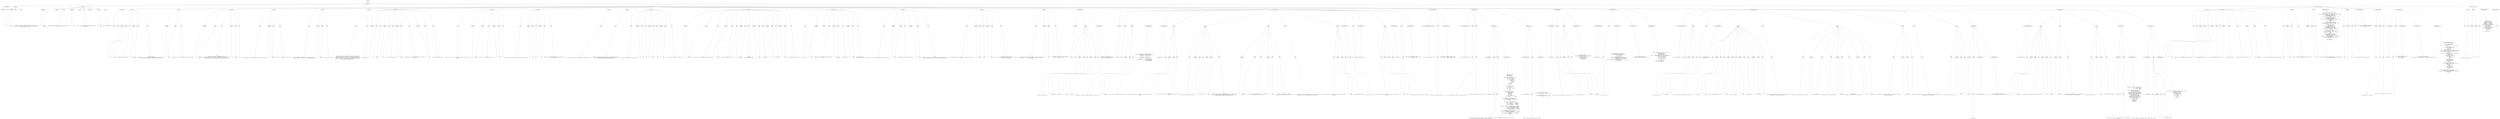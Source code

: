 digraph lpegNode {

node [fontname=Helvetica]
edge [style=dashed]

doc_0 [label="doc - 651"]


doc_0 -> { section_1}
{rank=same; section_1}

section_1 [label="section: 1-600"]


// END RANK doc_0

section_1 -> { header_2 prose_3 prose_4 section_5 section_6 section_7}
{rank=same; header_2 prose_3 prose_4 section_5 section_6 section_7}

header_2 [label="1 : Modeselektor"]

prose_3 [label="prose"]

prose_4 [label="prose"]

section_5 [label="section: 12-385"]

section_6 [label="section: 451-530"]

section_7 [label="section: 601-651"]


// END RANK section_1

header_2 -> leaf_8
leaf_8  [color=Gray,shape=rectangle,fontname=Inconsolata,label="* Modeselektor"]
// END RANK header_2

prose_3 -> { raw_9 prespace_10 literal_11 raw_12}
{rank=same; raw_9 prespace_10 literal_11 raw_12}

raw_9 [label="raw"]

prespace_10 [label="prespace"]

literal_11 [label="literal"]

raw_12 [label="raw"]


// END RANK prose_3

raw_9 -> leaf_13
leaf_13  [color=Gray,shape=rectangle,fontname=Inconsolata,label=""]
// END RANK raw_9

prespace_10 -> leaf_14
leaf_14  [color=Gray,shape=rectangle,fontname=Inconsolata,label=""]
// END RANK prespace_10

literal_11 -> leaf_15
leaf_15  [color=Gray,shape=rectangle,fontname=Inconsolata,label="femto"]
// END RANK literal_11

raw_12 -> leaf_16
leaf_16  [color=Gray,shape=rectangle,fontname=Inconsolata,label=" will hold all state for an terminal session, including setup of io,
the main event loop, teardown and exuent.  Soon, we will encapsulate that,
making the library re-entrant.
"]
// END RANK raw_12

prose_4 -> { prespace_17 literal_18 raw_19 prespace_20 literal_21 raw_22 prespace_23 literal_24 raw_25}
{rank=same; prespace_17 literal_18 raw_19 prespace_20 literal_21 raw_22 prespace_23 literal_24 raw_25}

prespace_17 [label="prespace"]

literal_18 [label="literal"]

raw_19 [label="raw"]

prespace_20 [label="prespace"]

literal_21 [label="literal"]

raw_22 [label="raw"]

prespace_23 [label="prespace"]

literal_24 [label="literal"]

raw_25 [label="raw"]


// END RANK prose_4

prespace_17 -> leaf_26
leaf_26  [color=Gray,shape=rectangle,fontname=Inconsolata,label=""]
// END RANK prespace_17

literal_18 -> leaf_27
leaf_27  [color=Gray,shape=rectangle,fontname=Inconsolata,label="modeselektor"]
// END RANK literal_18

raw_19 -> leaf_28
leaf_28  [color=Gray,shape=rectangle,fontname=Inconsolata,label=" is the modal interpreter for the repl language, which becomes
the core of"]
// END RANK raw_19

prespace_20 -> leaf_29
leaf_29  [color=Gray,shape=rectangle,fontname=Inconsolata,label=" "]
// END RANK prespace_20

literal_21 -> leaf_30
leaf_30  [color=Gray,shape=rectangle,fontname=Inconsolata,label="ed"]
// END RANK literal_21

raw_22 -> leaf_31
leaf_31  [color=Gray,shape=rectangle,fontname=Inconsolata,label=".  This is a glorified lookup table with a state switch and
a pointer to the"]
// END RANK raw_22

prespace_23 -> leaf_32
leaf_32  [color=Gray,shape=rectangle,fontname=Inconsolata,label=" "]
// END RANK prespace_23

literal_24 -> leaf_33
leaf_33  [color=Gray,shape=rectangle,fontname=Inconsolata,label="femto"]
// END RANK literal_24

raw_25 -> leaf_34
leaf_34  [color=Gray,shape=rectangle,fontname=Inconsolata,label="cell we're operating on.

"]
// END RANK raw_25

section_5 -> { header_35 prose_36 prose_37 prose_38 prose_39 prose_40 prose_41 prose_42 prose_43 prose_44 prose_45 prose_46 prose_47 prose_48 prose_49 prose_50 prose_51 prose_52 section_53 section_54 section_55 section_56 section_57 section_58 section_59 section_60}
{rank=same; header_35 prose_36 prose_37 prose_38 prose_39 prose_40 prose_41 prose_42 prose_43 prose_44 prose_45 prose_46 prose_47 prose_48 prose_49 prose_50 prose_51 prose_52 section_53 section_54 section_55 section_56 section_57 section_58 section_59 section_60}

header_35 [label="2 : Design"]

prose_36 [label="prose"]

prose_37 [label="prose"]

prose_38 [label="prose"]

prose_39 [label="prose"]

prose_40 [label="prose"]

prose_41 [label="prose"]

prose_42 [label="prose"]

prose_43 [label="prose"]

prose_44 [label="prose"]

prose_45 [label="prose"]

prose_46 [label="prose"]

prose_47 [label="prose"]

prose_48 [label="prose"]

prose_49 [label="prose"]

prose_50 [label="prose"]

prose_51 [label="prose"]

prose_52 [label="prose"]

section_53 [label="section: 84-95"]

section_54 [label="section: 96-167"]

section_55 [label="section: 168-178"]

section_56 [label="section: 179-260"]

section_57 [label="section: 276-294"]

section_58 [label="section: 295-339"]

section_59 [label="section: 340-369"]

section_60 [label="section: 386-429"]


// END RANK section_5

header_35 -> leaf_61
leaf_61  [color=Gray,shape=rectangle,fontname=Inconsolata,label="** Design"]
// END RANK header_35

prose_36 -> { raw_62 prespace_63 literal_64 raw_65 prespace_66 literal_67 raw_68}
{rank=same; raw_62 prespace_63 literal_64 raw_65 prespace_66 literal_67 raw_68}

raw_62 [label="raw"]

prespace_63 [label="prespace"]

literal_64 [label="literal"]

raw_65 [label="raw"]

prespace_66 [label="prespace"]

literal_67 [label="literal"]

raw_68 [label="raw"]


// END RANK prose_36

raw_62 -> leaf_69
leaf_69  [color=Gray,shape=rectangle,fontname=Inconsolata,label="

 "]
// END RANK raw_62

prespace_63 -> leaf_70
leaf_70  [color=Gray,shape=rectangle,fontname=Inconsolata,label=" "]
// END RANK prespace_63

literal_64 -> leaf_71
leaf_71  [color=Gray,shape=rectangle,fontname=Inconsolata,label="femto"]
// END RANK literal_64

raw_65 -> leaf_72
leaf_72  [color=Gray,shape=rectangle,fontname=Inconsolata,label=" passes keystrokes as messages to"]
// END RANK raw_65

prespace_66 -> leaf_73
leaf_73  [color=Gray,shape=rectangle,fontname=Inconsolata,label=" "]
// END RANK prespace_66

literal_67 -> leaf_74
leaf_74  [color=Gray,shape=rectangle,fontname=Inconsolata,label="modeselektor"]
// END RANK literal_67

raw_68 -> leaf_75
leaf_75  [color=Gray,shape=rectangle,fontname=Inconsolata,label=".  It does no writes
to stdout at all.  It is smart enough to categorize and parse various device
reports, but has no knowledge of why those reports were requested.
"]
// END RANK raw_68

prose_37 -> { prespace_76 literal_77 raw_78}
{rank=same; prespace_76 literal_77 raw_78}

prespace_76 [label="prespace"]

literal_77 [label="literal"]

raw_78 [label="raw"]


// END RANK prose_37

prespace_76 -> leaf_79
leaf_79  [color=Gray,shape=rectangle,fontname=Inconsolata,label=""]
// END RANK prespace_76

literal_77 -> leaf_80
leaf_80  [color=Gray,shape=rectangle,fontname=Inconsolata,label="femto"]
// END RANK literal_77

raw_78 -> leaf_81
leaf_81  [color=Gray,shape=rectangle,fontname=Inconsolata,label=" runs the event loop, so all other members are pulled in as modules.
"]
// END RANK raw_78

prose_38 -> { prespace_82 literal_83 raw_84 prespace_85 literal_86 raw_87}
{rank=same; prespace_82 literal_83 raw_84 prespace_85 literal_86 raw_87}

prespace_82 [label="prespace"]

literal_83 [label="literal"]

raw_84 [label="raw"]

prespace_85 [label="prespace"]

literal_86 [label="literal"]

raw_87 [label="raw"]


// END RANK prose_38

prespace_82 -> leaf_88
leaf_88  [color=Gray,shape=rectangle,fontname=Inconsolata,label=""]
// END RANK prespace_82

literal_83 -> leaf_89
leaf_89  [color=Gray,shape=rectangle,fontname=Inconsolata,label="modeselektor"]
// END RANK literal_83

raw_84 -> leaf_90
leaf_90  [color=Gray,shape=rectangle,fontname=Inconsolata,label=" takes care of system-level housekeeping: opening files
and sockets, keeping command history, fuzzy completion, and has its own eval
loop off the main track.  For evaluating lines, it will call a small executor,
so that in a little while we can put the user program in its own"]
// END RANK raw_84

prespace_85 -> leaf_91
leaf_91  [color=Gray,shape=rectangle,fontname=Inconsolata,label=" "]
// END RANK prespace_85

literal_86 -> leaf_92
leaf_92  [color=Gray,shape=rectangle,fontname=Inconsolata,label="LuaL_state"]
// END RANK literal_86

raw_87 -> leaf_93
leaf_93  [color=Gray,shape=rectangle,fontname=Inconsolata,label=".
"]
// END RANK raw_87

prose_39 -> { raw_94 prespace_95 literal_96 raw_97}
{rank=same; raw_94 prespace_95 literal_96 raw_97}

raw_94 [label="raw"]

prespace_95 [label="prespace"]

literal_96 [label="literal"]

raw_97 [label="raw"]


// END RANK prose_39

raw_94 -> leaf_98
leaf_98  [color=Gray,shape=rectangle,fontname=Inconsolata,label="
This is both good practice, and absolutely necessary if we are to REPL other"]
// END RANK raw_94

prespace_95 -> leaf_99
leaf_99  [color=Gray,shape=rectangle,fontname=Inconsolata,label=""]
// END RANK prespace_95

literal_96 -> leaf_100
leaf_100  [color=Gray,shape=rectangle,fontname=Inconsolata,label="bridge"]
// END RANK literal_96

raw_97 -> leaf_101
leaf_101  [color=Gray,shape=rectangle,fontname=Inconsolata,label=" programs, each of which has its own event loop.
"]
// END RANK raw_97

prose_40 -> { raw_102 prespace_103 literal_104 raw_105}
{rank=same; raw_102 prespace_103 literal_104 raw_105}

raw_102 [label="raw"]

prespace_103 [label="prespace"]

literal_104 [label="literal"]

raw_105 [label="raw"]


// END RANK prose_40

raw_102 -> leaf_106
leaf_106  [color=Gray,shape=rectangle,fontname=Inconsolata,label="
The implementation is essentially a VM.  Category and value are
successively looked up in jump tables and the method applied with the"]
// END RANK raw_102

prespace_103 -> leaf_107
leaf_107  [color=Gray,shape=rectangle,fontname=Inconsolata,label=" "]
// END RANK prespace_103

literal_104 -> leaf_108
leaf_108  [color=Gray,shape=rectangle,fontname=Inconsolata,label="modeS"]
// END RANK literal_104

raw_105 -> leaf_109
leaf_109  [color=Gray,shape=rectangle,fontname=Inconsolata,label="
instance as the first argument.
"]
// END RANK raw_105

prose_41 -> { raw_110}
{rank=same; raw_110}

raw_110 [label="raw"]


// END RANK prose_41

raw_110 -> leaf_111
leaf_111  [color=Gray,shape=rectangle,fontname=Inconsolata,label="
The state machine has to represent two sorts of state: the mode we're
operating in, and a buffer of commands.  Our mode engine is modeled after
emacs: rather than have some kind of flag that can be set to \"insert\",
\"navigate\", \"command\", or \"visual\", these will be modeled as swiching the
pointer to jump tables.  If a command needs to know which mode it's in, this
can be done with pointer comparison.
"]
// END RANK raw_110

prose_42 -> { raw_112 prespace_113 literal_114 raw_115 prespace_116 literal_117 raw_118 prespace_119 literal_120 raw_121 prespace_122 literal_123 raw_124}
{rank=same; raw_112 prespace_113 literal_114 raw_115 prespace_116 literal_117 raw_118 prespace_119 literal_120 raw_121 prespace_122 literal_123 raw_124}

raw_112 [label="raw"]

prespace_113 [label="prespace"]

literal_114 [label="literal"]

raw_115 [label="raw"]

prespace_116 [label="prespace"]

literal_117 [label="literal"]

raw_118 [label="raw"]

prespace_119 [label="prespace"]

literal_120 [label="literal"]

raw_121 [label="raw"]

prespace_122 [label="prespace"]

literal_123 [label="literal"]

raw_124 [label="raw"]


// END RANK prose_42

raw_112 -> leaf_125
leaf_125  [color=Gray,shape=rectangle,fontname=Inconsolata,label="
We're starting with"]
// END RANK raw_112

prespace_113 -> leaf_126
leaf_126  [color=Gray,shape=rectangle,fontname=Inconsolata,label=" "]
// END RANK prespace_113

literal_114 -> leaf_127
leaf_127  [color=Gray,shape=rectangle,fontname=Inconsolata,label="vi"]
// END RANK literal_114

raw_115 -> leaf_128
leaf_128  [color=Gray,shape=rectangle,fontname=Inconsolata,label=" mode and"]
// END RANK raw_115

prespace_116 -> leaf_129
leaf_129  [color=Gray,shape=rectangle,fontname=Inconsolata,label=" "]
// END RANK prespace_116

literal_117 -> leaf_130
leaf_130  [color=Gray,shape=rectangle,fontname=Inconsolata,label="nerf"]
// END RANK literal_117

raw_118 -> leaf_131
leaf_131  [color=Gray,shape=rectangle,fontname=Inconsolata,label=" mode, which is a lightweight"]
// END RANK raw_118

prespace_119 -> leaf_132
leaf_132  [color=Gray,shape=rectangle,fontname=Inconsolata,label=""]
// END RANK prespace_119

literal_120 -> leaf_133
leaf_133  [color=Gray,shape=rectangle,fontname=Inconsolata,label="readline"]
// END RANK literal_120

raw_121 -> leaf_134
leaf_134  [color=Gray,shape=rectangle,fontname=Inconsolata,label=" implementation that won't use the command buffer.  Issuing a
command like"]
// END RANK raw_121

prespace_122 -> leaf_135
leaf_135  [color=Gray,shape=rectangle,fontname=Inconsolata,label=" "]
// END RANK prespace_122

literal_123 -> leaf_136
leaf_136  [color=Gray,shape=rectangle,fontname=Inconsolata,label="d3w"]
// END RANK literal_123

raw_124 -> leaf_137
leaf_137  [color=Gray,shape=rectangle,fontname=Inconsolata,label=" requires a simple command buffer.
"]
// END RANK raw_124

prose_43 -> { raw_138 prespace_139 literal_140 raw_141 prespace_142 literal_143 raw_144}
{rank=same; raw_138 prespace_139 literal_140 raw_141 prespace_142 literal_143 raw_144}

raw_138 [label="raw"]

prespace_139 [label="prespace"]

literal_140 [label="literal"]

raw_141 [label="raw"]

prespace_142 [label="prespace"]

literal_143 [label="literal"]

raw_144 [label="raw"]


// END RANK prose_43

raw_138 -> leaf_145
leaf_145  [color=Gray,shape=rectangle,fontname=Inconsolata,label="
The syntax can't be tied to the semantics in any tighly-coupled way. I intend
to support"]
// END RANK raw_138

prespace_139 -> leaf_146
leaf_146  [color=Gray,shape=rectangle,fontname=Inconsolata,label=" "]
// END RANK prespace_139

literal_140 -> leaf_147
leaf_147  [color=Gray,shape=rectangle,fontname=Inconsolata,label="kakoune"]
// END RANK literal_140

raw_141 -> leaf_148
leaf_148  [color=Gray,shape=rectangle,fontname=Inconsolata,label=" syntax as soon as possible; there you would say"]
// END RANK raw_141

prespace_142 -> leaf_149
leaf_149  [color=Gray,shape=rectangle,fontname=Inconsolata,label=" "]
// END RANK prespace_142

literal_143 -> leaf_150
leaf_150  [color=Gray,shape=rectangle,fontname=Inconsolata,label="w3d"]
// END RANK literal_143

raw_144 -> leaf_151
leaf_151  [color=Gray,shape=rectangle,fontname=Inconsolata,label=".
"]
// END RANK raw_144

prose_44 -> { raw_152 prespace_153 literal_154 raw_155 prespace_156 literal_157 raw_158}
{rank=same; raw_152 prespace_153 literal_154 raw_155 prespace_156 literal_157 raw_158}

raw_152 [label="raw"]

prespace_153 [label="prespace"]

literal_154 [label="literal"]

raw_155 [label="raw"]

prespace_156 [label="prespace"]

literal_157 [label="literal"]

raw_158 [label="raw"]


// END RANK prose_44

raw_152 -> leaf_159
leaf_159  [color=Gray,shape=rectangle,fontname=Inconsolata,label="
This implies that the commands can't be aware of the buffer; because"]
// END RANK raw_152

prespace_153 -> leaf_160
leaf_160  [color=Gray,shape=rectangle,fontname=Inconsolata,label=" "]
// END RANK prespace_153

literal_154 -> leaf_161
leaf_161  [color=Gray,shape=rectangle,fontname=Inconsolata,label="d3w"]
// END RANK literal_154

raw_155 -> leaf_162
leaf_162  [color=Gray,shape=rectangle,fontname=Inconsolata,label="
and"]
// END RANK raw_155

prespace_156 -> leaf_163
leaf_163  [color=Gray,shape=rectangle,fontname=Inconsolata,label=" "]
// END RANK prespace_156

literal_157 -> leaf_164
leaf_164  [color=Gray,shape=rectangle,fontname=Inconsolata,label="w3d"]
// END RANK literal_157

raw_158 -> leaf_165
leaf_165  [color=Gray,shape=rectangle,fontname=Inconsolata,label=" are two ways of saying the same thing, they should end in an
identical method call.
"]
// END RANK raw_158

prose_45 -> { raw_166}
{rank=same; raw_166}

raw_166 [label="raw"]


// END RANK prose_45

raw_166 -> leaf_167
leaf_167  [color=Gray,shape=rectangle,fontname=Inconsolata,label="
This means when the time comes we handle it with a secondary dispatch layer.
"]
// END RANK raw_166

prose_46 -> { raw_168}
{rank=same; raw_168}

raw_168 [label="raw"]


// END RANK prose_46

raw_168 -> leaf_169
leaf_169  [color=Gray,shape=rectangle,fontname=Inconsolata,label="
There really are effectively arbitrary levels of indirection possible in an
editor.  This is why we must be absolutely consistent about everything
receiving the same tuple (modeS, category, value).
"]
// END RANK raw_168

prose_47 -> { raw_170 prespace_171 literal_172 raw_173 prespace_174 literal_175 raw_176 prespace_177 literal_178 raw_179}
{rank=same; raw_170 prespace_171 literal_172 raw_173 prespace_174 literal_175 raw_176 prespace_177 literal_178 raw_179}

raw_170 [label="raw"]

prespace_171 [label="prespace"]

literal_172 [label="literal"]

raw_173 [label="raw"]

prespace_174 [label="prespace"]

literal_175 [label="literal"]

raw_176 [label="raw"]

prespace_177 [label="prespace"]

literal_178 [label="literal"]

raw_179 [label="raw"]


// END RANK prose_47

raw_170 -> leaf_180
leaf_180  [color=Gray,shape=rectangle,fontname=Inconsolata,label="
They must also have the same return type, with is either"]
// END RANK raw_170

prespace_171 -> leaf_181
leaf_181  [color=Gray,shape=rectangle,fontname=Inconsolata,label=" "]
// END RANK prespace_171

literal_172 -> leaf_182
leaf_182  [color=Gray,shape=rectangle,fontname=Inconsolata,label="true"]
// END RANK literal_172

raw_173 -> leaf_183
leaf_183  [color=Gray,shape=rectangle,fontname=Inconsolata,label=" or"]
// END RANK raw_173

prespace_174 -> leaf_184
leaf_184  [color=Gray,shape=rectangle,fontname=Inconsolata,label=""]
// END RANK prespace_174

literal_175 -> leaf_185
leaf_185  [color=Gray,shape=rectangle,fontname=Inconsolata,label="false, err"]
// END RANK literal_175

raw_176 -> leaf_186
leaf_186  [color=Gray,shape=rectangle,fontname=Inconsolata,label="  where"]
// END RANK raw_176

prespace_177 -> leaf_187
leaf_187  [color=Gray,shape=rectangle,fontname=Inconsolata,label=" "]
// END RANK prespace_177

literal_178 -> leaf_188
leaf_188  [color=Gray,shape=rectangle,fontname=Inconsolata,label="err"]
// END RANK literal_178

raw_179 -> leaf_189
leaf_189  [color=Gray,shape=rectangle,fontname=Inconsolata,label=" is an error object which may be a primitive string.
"]
// END RANK raw_179

prose_48 -> { prespace_190 literal_191 raw_192 prespace_193 literal_194 raw_195 prespace_196 literal_197 raw_198 prespace_199 literal_200 raw_201 prespace_202 literal_203 raw_204 prespace_205 literal_206 raw_207}
{rank=same; prespace_190 literal_191 raw_192 prespace_193 literal_194 raw_195 prespace_196 literal_197 raw_198 prespace_199 literal_200 raw_201 prespace_202 literal_203 raw_204 prespace_205 literal_206 raw_207}

prespace_190 [label="prespace"]

literal_191 [label="literal"]

raw_192 [label="raw"]

prespace_193 [label="prespace"]

literal_194 [label="literal"]

raw_195 [label="raw"]

prespace_196 [label="prespace"]

literal_197 [label="literal"]

raw_198 [label="raw"]

prespace_199 [label="prespace"]

literal_200 [label="literal"]

raw_201 [label="raw"]

prespace_202 [label="prespace"]

literal_203 [label="literal"]

raw_204 [label="raw"]

prespace_205 [label="prespace"]

literal_206 [label="literal"]

raw_207 [label="raw"]


// END RANK prose_48

prespace_190 -> leaf_208
leaf_208  [color=Gray,shape=rectangle,fontname=Inconsolata,label=""]
// END RANK prespace_190

literal_191 -> leaf_209
leaf_209  [color=Gray,shape=rectangle,fontname=Inconsolata,label="modeselektor"]
// END RANK literal_191

raw_192 -> leaf_210
leaf_210  [color=Gray,shape=rectangle,fontname=Inconsolata,label=" passes any edit or movement commands to an internally-owned"]
// END RANK raw_192

prespace_193 -> leaf_211
leaf_211  [color=Gray,shape=rectangle,fontname=Inconsolata,label=""]
// END RANK prespace_193

literal_194 -> leaf_212
leaf_212  [color=Gray,shape=rectangle,fontname=Inconsolata,label="txtbuf"]
// END RANK literal_194

raw_195 -> leaf_213
leaf_213  [color=Gray,shape=rectangle,fontname=Inconsolata,label=", which keeps all modeling of the line. "]
// END RANK raw_195

prespace_196 -> leaf_214
leaf_214  [color=Gray,shape=rectangle,fontname=Inconsolata,label=" "]
// END RANK prespace_196

literal_197 -> leaf_215
leaf_215  [color=Gray,shape=rectangle,fontname=Inconsolata,label="modeselektor"]
// END RANK literal_197

raw_198 -> leaf_216
leaf_216  [color=Gray,shape=rectangle,fontname=Inconsolata,label=" decides when
to repaint the screen, calling"]
// END RANK raw_198

prespace_199 -> leaf_217
leaf_217  [color=Gray,shape=rectangle,fontname=Inconsolata,label=" "]
// END RANK prespace_199

literal_200 -> leaf_218
leaf_218  [color=Gray,shape=rectangle,fontname=Inconsolata,label="rainbuf"]
// END RANK literal_200

raw_201 -> leaf_219
leaf_219  [color=Gray,shape=rectangle,fontname=Inconsolata,label=" (currently just"]
// END RANK raw_201

prespace_202 -> leaf_220
leaf_220  [color=Gray,shape=rectangle,fontname=Inconsolata,label=" "]
// END RANK prespace_202

literal_203 -> leaf_221
leaf_221  [color=Gray,shape=rectangle,fontname=Inconsolata,label="lex"]
// END RANK literal_203

raw_204 -> leaf_222
leaf_222  [color=Gray,shape=rectangle,fontname=Inconsolata,label=") with a region
of"]
// END RANK raw_204

prespace_205 -> leaf_223
leaf_223  [color=Gray,shape=rectangle,fontname=Inconsolata,label=" "]
// END RANK prespace_205

literal_206 -> leaf_224
leaf_224  [color=Gray,shape=rectangle,fontname=Inconsolata,label="txtbuf"]
// END RANK literal_206

raw_207 -> leaf_225
leaf_225  [color=Gray,shape=rectangle,fontname=Inconsolata,label=" and instructions as to how to paint it.
"]
// END RANK raw_207

prose_49 -> { raw_226 prespace_227 literal_228 raw_229 prespace_230 literal_231 raw_232 prespace_233 literal_234 raw_235}
{rank=same; raw_226 prespace_227 literal_228 raw_229 prespace_230 literal_231 raw_232 prespace_233 literal_234 raw_235}

raw_226 [label="raw"]

prespace_227 [label="prespace"]

literal_228 [label="literal"]

raw_229 [label="raw"]

prespace_230 [label="prespace"]

literal_231 [label="literal"]

raw_232 [label="raw"]

prespace_233 [label="prespace"]

literal_234 [label="literal"]

raw_235 [label="raw"]


// END RANK prose_49

raw_226 -> leaf_236
leaf_236  [color=Gray,shape=rectangle,fontname=Inconsolata,label="
There is one"]
// END RANK raw_226

prespace_227 -> leaf_237
leaf_237  [color=Gray,shape=rectangle,fontname=Inconsolata,label=" "]
// END RANK prespace_227

literal_228 -> leaf_238
leaf_238  [color=Gray,shape=rectangle,fontname=Inconsolata,label="deck"]
// END RANK literal_228

raw_229 -> leaf_239
leaf_239  [color=Gray,shape=rectangle,fontname=Inconsolata,label=" instance member per screen, which tiles the available
space. "]
// END RANK raw_229

prespace_230 -> leaf_240
leaf_240  [color=Gray,shape=rectangle,fontname=Inconsolata,label=" "]
// END RANK prespace_230

literal_231 -> leaf_241
leaf_241  [color=Gray,shape=rectangle,fontname=Inconsolata,label="modeselektor"]
// END RANK literal_231

raw_232 -> leaf_242
leaf_242  [color=Gray,shape=rectangle,fontname=Inconsolata,label=" is the writer, and"]
// END RANK raw_232

prespace_233 -> leaf_243
leaf_243  [color=Gray,shape=rectangle,fontname=Inconsolata,label=" "]
// END RANK prespace_233

literal_234 -> leaf_244
leaf_244  [color=Gray,shape=rectangle,fontname=Inconsolata,label="rainbuf"]
// END RANK literal_234

raw_235 -> leaf_245
leaf_245  [color=Gray,shape=rectangle,fontname=Inconsolata,label=" holds a pointer to the
table for read access.
"]
// END RANK raw_235

prose_50 -> { raw_246 prespace_247 literal_248 raw_249 prespace_250 literal_251 raw_252}
{rank=same; raw_246 prespace_247 literal_248 raw_249 prespace_250 literal_251 raw_252}

raw_246 [label="raw"]

prespace_247 [label="prespace"]

literal_248 [label="literal"]

raw_249 [label="raw"]

prespace_250 [label="prespace"]

literal_251 [label="literal"]

raw_252 [label="raw"]


// END RANK prose_50

raw_246 -> leaf_253
leaf_253  [color=Gray,shape=rectangle,fontname=Inconsolata,label="
When we have our fancy parse engine and quipu structure, txtbuf will call"]
// END RANK raw_246

prespace_247 -> leaf_254
leaf_254  [color=Gray,shape=rectangle,fontname=Inconsolata,label=""]
// END RANK prespace_247

literal_248 -> leaf_255
leaf_255  [color=Gray,shape=rectangle,fontname=Inconsolata,label="comb"]
// END RANK literal_248

raw_249 -> leaf_256
leaf_256  [color=Gray,shape=rectangle,fontname=Inconsolata,label=" to redecorate the syntax tree before passing it to"]
// END RANK raw_249

prespace_250 -> leaf_257
leaf_257  [color=Gray,shape=rectangle,fontname=Inconsolata,label=" "]
// END RANK prespace_250

literal_251 -> leaf_258
leaf_258  [color=Gray,shape=rectangle,fontname=Inconsolata,label="rainbuf"]
// END RANK literal_251

raw_252 -> leaf_259
leaf_259  [color=Gray,shape=rectangle,fontname=Inconsolata,label=" for
markup.  At the moment I'm just going to write some crude lexers, which
will be more than enough for Clu and Lua, which have straightforward syntax.
"]
// END RANK raw_252

prose_51 -> { raw_260 prespace_261 literal_262 raw_263 prespace_264 literal_265 raw_266}
{rank=same; raw_260 prespace_261 literal_262 raw_263 prespace_264 literal_265 raw_266}

raw_260 [label="raw"]

prespace_261 [label="prespace"]

literal_262 [label="literal"]

raw_263 [label="raw"]

prespace_264 [label="prespace"]

literal_265 [label="literal"]

raw_266 [label="raw"]


// END RANK prose_51

raw_260 -> leaf_267
leaf_267  [color=Gray,shape=rectangle,fontname=Inconsolata,label="
An intermediate step could just squeeze the txtbuf into a string, parse it
with"]
// END RANK raw_260

prespace_261 -> leaf_268
leaf_268  [color=Gray,shape=rectangle,fontname=Inconsolata,label=" "]
// END RANK prespace_261

literal_262 -> leaf_269
leaf_269  [color=Gray,shape=rectangle,fontname=Inconsolata,label="espalier"]
// END RANK literal_262

raw_263 -> leaf_270
leaf_270  [color=Gray,shape=rectangle,fontname=Inconsolata,label=" and emit a"]
// END RANK raw_263

prespace_264 -> leaf_271
leaf_271  [color=Gray,shape=rectangle,fontname=Inconsolata,label=" "]
// END RANK prespace_264

literal_265 -> leaf_272
leaf_272  [color=Gray,shape=rectangle,fontname=Inconsolata,label="rainbuf"]
// END RANK literal_265

raw_266 -> leaf_273
leaf_273  [color=Gray,shape=rectangle,fontname=Inconsolata,label=" through the usual recursive method
lookup.  The problem isn't speed, not for a REPL, it's not having error
recovery parsing available.
"]
// END RANK raw_266

prose_52 -> { raw_274 prespace_275 literal_276 raw_277}
{rank=same; raw_274 prespace_275 literal_276 raw_277}

raw_274 [label="raw"]

prespace_275 [label="prespace"]

literal_276 [label="literal"]

raw_277 [label="raw"]


// END RANK prose_52

raw_274 -> leaf_278
leaf_278  [color=Gray,shape=rectangle,fontname=Inconsolata,label="
I will likely content myself with a grammar that kicks in when the user
presses return.  I'll want that to perform rewrites (such as removing
outer-level"]
// END RANK raw_274

prespace_275 -> leaf_279
leaf_279  [color=Gray,shape=rectangle,fontname=Inconsolata,label=" "]
// END RANK prespace_275

literal_276 -> leaf_280
leaf_280  [color=Gray,shape=rectangle,fontname=Inconsolata,label="local"]
// END RANK literal_276

raw_277 -> leaf_281
leaf_281  [color=Gray,shape=rectangle,fontname=Inconsolata,label="s to facilicate copy-pasting) and keep the readline
grammar from becoming too ad-hoc.

"]
// END RANK raw_277

section_53 -> { header_282 prose_283 codeblock_284}
{rank=same; header_282 prose_283 codeblock_284}

header_282 [label="4 : asserts"]

prose_283 [label="prose"]

codeblock_284 [label="code block 89-93"]


// END RANK section_53

header_282 -> leaf_285
leaf_285  [color=Gray,shape=rectangle,fontname=Inconsolata,label="**** asserts"]
// END RANK header_282

prose_283 -> { raw_286 prespace_287 literal_288 raw_289 prespace_290 literal_291 raw_292}
{rank=same; raw_286 prespace_287 literal_288 raw_289 prespace_290 literal_291 raw_292}

raw_286 [label="raw"]

prespace_287 [label="prespace"]

literal_288 [label="literal"]

raw_289 [label="raw"]

prespace_290 [label="prespace"]

literal_291 [label="literal"]

raw_292 [label="raw"]


// END RANK prose_283

raw_286 -> leaf_293
leaf_293  [color=Gray,shape=rectangle,fontname=Inconsolata,label="

  There is little sense running"]
// END RANK raw_286

prespace_287 -> leaf_294
leaf_294  [color=Gray,shape=rectangle,fontname=Inconsolata,label=" "]
// END RANK prespace_287

literal_288 -> leaf_295
leaf_295  [color=Gray,shape=rectangle,fontname=Inconsolata,label="modeselektor"]
// END RANK literal_288

raw_289 -> leaf_296
leaf_296  [color=Gray,shape=rectangle,fontname=Inconsolata,label=" outside of the"]
// END RANK raw_289

prespace_290 -> leaf_297
leaf_297  [color=Gray,shape=rectangle,fontname=Inconsolata,label=" "]
// END RANK prespace_290

literal_291 -> leaf_298
leaf_298  [color=Gray,shape=rectangle,fontname=Inconsolata,label="bridge"]
// END RANK literal_291

raw_292 -> leaf_299
leaf_299  [color=Gray,shape=rectangle,fontname=Inconsolata,label="
environment.
"]
// END RANK raw_292

codeblock_284 -> leaf_300
leaf_300  [color=Gray,shape=rectangle,fontname=Inconsolata,label="assert(meta, \"must have meta in _G\")
assert(write, \"must have write in _G\")
assert(ts, \"must have ts in _G\")"]
// END RANK codeblock_284

section_54 -> { header_301 prose_302 prose_303 codeblock_304 codeblock_305 prose_306 prose_307 prose_308 prose_309 prose_310 codeblock_311 prose_312 codeblock_313 prose_314 codeblock_315 prose_316 codeblock_317}
{rank=same; header_301 prose_302 prose_303 codeblock_304 codeblock_305 prose_306 prose_307 prose_308 prose_309 prose_310 codeblock_311 prose_312 codeblock_313 prose_314 codeblock_315 prose_316 codeblock_317}

header_301 [label="4 : includes"]

prose_302 [label="prose"]

prose_303 [label="prose"]

codeblock_304 [label="code block 102-115"]

codeblock_305 [label="code block 117-119"]

prose_306 [label="prose"]

prose_307 [label="prose"]

prose_308 [label="prose"]

prose_309 [label="prose"]

prose_310 [label="prose"]

codeblock_311 [label="code block 142-144"]

prose_312 [label="prose"]

codeblock_313 [label="code block 148-150"]

prose_314 [label="prose"]

codeblock_315 [label="code block 155-157"]

prose_316 [label="prose"]

codeblock_317 [label="code block 161-165"]


// END RANK section_54

header_301 -> leaf_318
leaf_318  [color=Gray,shape=rectangle,fontname=Inconsolata,label="**** includes"]
// END RANK header_301

prose_302 -> { raw_319}
{rank=same; raw_319}

raw_319 [label="raw"]


// END RANK prose_302

raw_319 -> leaf_320
leaf_320  [color=Gray,shape=rectangle,fontname=Inconsolata,label="

The easiest way to go mad in concurrent environments is to share memory.
"]
// END RANK raw_319

prose_303 -> { prespace_321 literal_322 raw_323}
{rank=same; prespace_321 literal_322 raw_323}

prespace_321 [label="prespace"]

literal_322 [label="literal"]

raw_323 [label="raw"]


// END RANK prose_303

prespace_321 -> leaf_324
leaf_324  [color=Gray,shape=rectangle,fontname=Inconsolata,label=""]
// END RANK prespace_321

literal_322 -> leaf_325
leaf_325  [color=Gray,shape=rectangle,fontname=Inconsolata,label="modeselektor"]
// END RANK literal_322

raw_323 -> leaf_326
leaf_326  [color=Gray,shape=rectangle,fontname=Inconsolata,label=" will own txtbuf, historian, and the entire screen.
"]
// END RANK raw_323

codeblock_304 -> leaf_327
leaf_327  [color=Gray,shape=rectangle,fontname=Inconsolata,label="local Txtbuf    = require \"txtbuf\"
local Resbuf    = require \"resbuf\" -- Not currently used...
local Historian = require \"historian\"
local Lex       = require \"lex\"

local Nerf   = require \"nerf\"
local Search = require \"search\"

local concat         = assert(table.concat)
local sub, gsub, rep = assert(string.sub),
                       assert(string.gsub),
                       assert(string.rep)"]
// END RANK codeblock_304

codeblock_305 -> leaf_328
leaf_328  [color=Gray,shape=rectangle,fontname=Inconsolata,label="local ModeS = meta()"]
// END RANK codeblock_305

prose_306 -> { raw_329 prespace_330 literal_331 raw_332}
{rank=same; raw_329 prespace_330 literal_331 raw_332}

raw_329 [label="raw"]

prespace_330 [label="prespace"]

literal_331 [label="literal"]

raw_332 [label="raw"]


// END RANK prose_306

raw_329 -> leaf_333
leaf_333  [color=Gray,shape=rectangle,fontname=Inconsolata,label="
Color schemes are supposed to be one-and-done, and I strongly suspect we
have a"]
// END RANK raw_329

prespace_330 -> leaf_334
leaf_334  [color=Gray,shape=rectangle,fontname=Inconsolata,label=" "]
// END RANK prespace_330

literal_331 -> leaf_335
leaf_335  [color=Gray,shape=rectangle,fontname=Inconsolata,label="__concat"]
// END RANK literal_331

raw_332 -> leaf_336
leaf_336  [color=Gray,shape=rectangle,fontname=Inconsolata,label=" dominated workflow, although I have yet to turn on the
profiler.
"]
// END RANK raw_332

prose_307 -> { raw_337 prespace_338 literal_339 raw_340 prespace_341 literal_342 raw_343}
{rank=same; raw_337 prespace_338 literal_339 raw_340 prespace_341 literal_342 raw_343}

raw_337 [label="raw"]

prespace_338 [label="prespace"]

literal_339 [label="literal"]

raw_340 [label="raw"]

prespace_341 [label="prespace"]

literal_342 [label="literal"]

raw_343 [label="raw"]


// END RANK prose_307

raw_337 -> leaf_344
leaf_344  [color=Gray,shape=rectangle,fontname=Inconsolata,label="
Therefore we use reference equality for the"]
// END RANK raw_337

prespace_338 -> leaf_345
leaf_345  [color=Gray,shape=rectangle,fontname=Inconsolata,label=" "]
// END RANK prespace_338

literal_339 -> leaf_346
leaf_346  [color=Gray,shape=rectangle,fontname=Inconsolata,label="color"]
// END RANK literal_339

raw_340 -> leaf_347
leaf_347  [color=Gray,shape=rectangle,fontname=Inconsolata,label=" and"]
// END RANK raw_340

prespace_341 -> leaf_348
leaf_348  [color=Gray,shape=rectangle,fontname=Inconsolata,label=" "]
// END RANK prespace_341

literal_342 -> leaf_349
leaf_349  [color=Gray,shape=rectangle,fontname=Inconsolata,label="hints"]
// END RANK literal_342

raw_343 -> leaf_350
leaf_350  [color=Gray,shape=rectangle,fontname=Inconsolata,label=" tables.
Switching themes is a matter of repopulating those tables.  I intend to
isolate this within an instance so that multiple terminals can each run their
own theme, through a simple 'fat inheritance' method.
"]
// END RANK raw_343

prose_308 -> { prespace_351 literal_352 raw_353 prespace_354 italic_355 raw_356}
{rank=same; prespace_351 literal_352 raw_353 prespace_354 italic_355 raw_356}

prespace_351 [label="prespace"]

literal_352 [label="literal"]

raw_353 [label="raw"]

prespace_354 [label="prespace"]

italic_355 [label="italic"]

raw_356 [label="raw"]


// END RANK prose_308

prespace_351 -> leaf_357
leaf_357  [color=Gray,shape=rectangle,fontname=Inconsolata,label=""]
// END RANK prespace_351

literal_352 -> leaf_358
leaf_358  [color=Gray,shape=rectangle,fontname=Inconsolata,label="modeselektor"]
// END RANK literal_352

raw_353 -> leaf_359
leaf_359  [color=Gray,shape=rectangle,fontname=Inconsolata,label=" is what you might call hypermodal. Everything is isolated in
its own lookup, that is, we use"]
// END RANK raw_353

prespace_354 -> leaf_360
leaf_360  [color=Gray,shape=rectangle,fontname=Inconsolata,label=" "]
// END RANK prespace_354

italic_355 -> leaf_361
leaf_361  [color=Gray,shape=rectangle,fontname=Inconsolata,label="value"]
// END RANK italic_355

raw_356 -> leaf_362
leaf_362  [color=Gray,shape=rectangle,fontname=Inconsolata,label=" equality.  This lets us pass strings
as messages and use jump tables to resolve most things.
"]
// END RANK raw_356

prose_309 -> { raw_363}
{rank=same; raw_363}

raw_363 [label="raw"]


// END RANK prose_309

raw_363 -> leaf_364
leaf_364  [color=Gray,shape=rectangle,fontname=Inconsolata,label="
It typically runs at the speed of human fingers and can afford to be much less
efficient than it will be, even before the JIT gets involved.
"]
// END RANK raw_363

prose_310 -> { raw_365 prespace_366 literal_367 raw_368}
{rank=same; raw_365 prespace_366 literal_367 raw_368}

raw_365 [label="raw"]

prespace_366 [label="prespace"]

literal_367 [label="literal"]

raw_368 [label="raw"]


// END RANK prose_310

raw_365 -> leaf_369
leaf_369  [color=Gray,shape=rectangle,fontname=Inconsolata,label="
Note also that everything is a method, our dispatch pattern will always
include the"]
// END RANK raw_365

prespace_366 -> leaf_370
leaf_370  [color=Gray,shape=rectangle,fontname=Inconsolata,label=" "]
// END RANK prespace_366

literal_367 -> leaf_371
leaf_371  [color=Gray,shape=rectangle,fontname=Inconsolata,label="modeS"]
// END RANK literal_367

raw_368 -> leaf_372
leaf_372  [color=Gray,shape=rectangle,fontname=Inconsolata,label=" instance as the first argument.
"]
// END RANK raw_368

codeblock_311 -> leaf_373
leaf_373  [color=Gray,shape=rectangle,fontname=Inconsolata,label="ModeS.modes = Nerf"]
// END RANK codeblock_311

prose_312 -> { raw_374}
{rank=same; raw_374}

raw_374 [label="raw"]


// END RANK prose_312

raw_374 -> leaf_375
leaf_375  [color=Gray,shape=rectangle,fontname=Inconsolata,label="
With some semi-constants:
"]
// END RANK raw_374

codeblock_313 -> leaf_376
leaf_376  [color=Gray,shape=rectangle,fontname=Inconsolata,label="ModeS.REPL_LINE = 2"]
// END RANK codeblock_313

prose_314 -> { raw_377 prespace_378 literal_379 raw_380}
{rank=same; raw_377 prespace_378 literal_379 raw_380}

raw_377 [label="raw"]

prespace_378 [label="prespace"]

literal_379 [label="literal"]

raw_380 [label="raw"]


// END RANK prose_314

raw_377 -> leaf_381
leaf_381  [color=Gray,shape=rectangle,fontname=Inconsolata,label="
Sometimes its useful to briefly override handlers, so we check values
against"]
// END RANK raw_377

prespace_378 -> leaf_382
leaf_382  [color=Gray,shape=rectangle,fontname=Inconsolata,label=" "]
// END RANK prespace_378

literal_379 -> leaf_383
leaf_383  [color=Gray,shape=rectangle,fontname=Inconsolata,label="special"]
// END RANK literal_379

raw_380 -> leaf_384
leaf_384  [color=Gray,shape=rectangle,fontname=Inconsolata,label=" first:
"]
// END RANK raw_380

codeblock_315 -> leaf_385
leaf_385  [color=Gray,shape=rectangle,fontname=Inconsolata,label="ModeS.special = {}"]
// END RANK codeblock_315

prose_316 -> { raw_386}
{rank=same; raw_386}

raw_386 [label="raw"]


// END RANK prose_316

raw_386 -> leaf_387
leaf_387  [color=Gray,shape=rectangle,fontname=Inconsolata,label="
A simple pass-through so we can see what we're missing.
"]
// END RANK raw_386

codeblock_317 -> leaf_388
leaf_388  [color=Gray,shape=rectangle,fontname=Inconsolata,label="function ModeS.default(modeS, category, value)
    return write(ts(value))
end"]
// END RANK codeblock_317

section_55 -> { header_389 prose_390 codeblock_391}
{rank=same; header_389 prose_390 codeblock_391}

header_389 [label="3 : self-insert(modeS, category, value)"]

prose_390 [label="prose"]

codeblock_391 [label="code block 172-176"]


// END RANK section_55

header_389 -> leaf_392
leaf_392  [color=Gray,shape=rectangle,fontname=Inconsolata,label="*** self-insert(modeS, category, value)"]
// END RANK header_389

prose_390 -> { raw_393}
{rank=same; raw_393}

raw_393 [label="raw"]


// END RANK prose_390

raw_393 -> leaf_394
leaf_394  [color=Gray,shape=rectangle,fontname=Inconsolata,label="

Inserts the value into the txtbuf at cursor.
"]
// END RANK raw_393

codeblock_391 -> leaf_395
leaf_395  [color=Gray,shape=rectangle,fontname=Inconsolata,label="function ModeS.insert(modeS, category, value)
    local success =  modeS.txtbuf:insert(value)
end"]
// END RANK codeblock_391

section_56 -> { header_396 prose_397 prose_398 section_399 section_400}
{rank=same; header_396 prose_397 prose_398 section_399 section_400}

header_396 [label="3 : status painter (colwrite)"]

prose_397 [label="prose"]

prose_398 [label="prose"]

section_399 [label="section: 186-260"]

section_400 [label="section: 261-275"]


// END RANK section_56

header_396 -> leaf_401
leaf_401  [color=Gray,shape=rectangle,fontname=Inconsolata,label="*** status painter (colwrite)"]
// END RANK header_396

prose_397 -> { raw_402}
{rank=same; raw_402}

raw_402 [label="raw"]


// END RANK prose_397

raw_402 -> leaf_403
leaf_403  [color=Gray,shape=rectangle,fontname=Inconsolata,label="

This is a grab-bag with many traces of the bootstrap process.
"]
// END RANK raw_402

prose_398 -> { raw_404}
{rank=same; raw_404}

raw_404 [label="raw"]


// END RANK prose_398

raw_404 -> leaf_405
leaf_405  [color=Gray,shape=rectangle,fontname=Inconsolata,label="
It also contains the state-of-the-art renderers.

"]
// END RANK raw_404

section_399 -> { header_406 prose_407 prose_408 codeblock_409}
{rank=same; header_406 prose_407 prose_408 codeblock_409}

header_406 [label="4 : bootstrappers"]

prose_407 [label="prose"]

prose_408 [label="prose"]

codeblock_409 [label="code block 193-259"]


// END RANK section_399

header_406 -> leaf_410
leaf_410  [color=Gray,shape=rectangle,fontname=Inconsolata,label="**** bootstrappers"]
// END RANK header_406

prose_407 -> { raw_411}
{rank=same; raw_411}

raw_411 [label="raw"]


// END RANK prose_407

raw_411 -> leaf_412
leaf_412  [color=Gray,shape=rectangle,fontname=Inconsolata,label="

A lot of this just paints mouse events, which we aren't using and won't be
able to use until we rigorously keep track of what's printed where.
"]
// END RANK raw_411

prose_408 -> { raw_413}
{rank=same; raw_413}

raw_413 [label="raw"]


// END RANK prose_408

raw_413 -> leaf_414
leaf_414  [color=Gray,shape=rectangle,fontname=Inconsolata,label="
Which is painstaking and annoying, but we'll get there...
"]
// END RANK raw_413

codeblock_409 -> leaf_415
leaf_415  [color=Gray,shape=rectangle,fontname=Inconsolata,label="local STATCOL = 81
local STAT_TOP = 1
local STAT_RUN = 2

local function colwrite(str, col, row)
   col = col or STATCOL
   row = row or STAT_TOP
   local dash = a.stash()
             .. a.cursor.hide()
             .. a.jump(row, col)
             .. a.erase.right()
             .. str
             .. a.pop()
             .. a.cursor.show()
   write(dash)
end

local STAT_ICON = \"◉ \"

local function tf(bool)
   if bool then
      return ts(\"t\", \"true\")
   else
      return ts(\"f\", \"false\")
   end
end

local function pr_mouse(m)
   return a.magenta(m.button) .. \": \"
      .. a.bright(m.kind) .. \" \"
      .. tf(m.shift) .. \" \"
      .. tf(m.meta) .. \" \"
      .. tf(m.ctrl) .. \" \"
      .. tf(m.moving) .. \" \"
      .. tf(m.scrolling) .. \" \"
      .. a.cyan(m.col) .. \",\" .. a.cyan(m.row)
end

local function mk_paint(fragment, shade)
   return function(category, action)
      return shade(category .. fragment .. action)
   end
end

local act_map = { MOUSE  = pr_mouse,
                  NAV    = mk_paint(\": \", a.italic),
                  CTRL   = mk_paint(\": \", c.field),
                  ALT    = mk_paint(\": \", a.underscore),
                  ASCII  = mk_paint(\": \", c.table),
                  NYI    = mk_paint(\": \", a.red)}

local icon_map = { MOUSE = mk_paint(STAT_ICON, c.userdata),
                   NAV   = mk_paint(STAT_ICON, a.magenta),
                   CTRL  = mk_paint(STAT_ICON, a.blue),
                   ALT   = mk_paint(STAT_ICON, c[\"function\"]),
                   ASCII = mk_paint(STAT_ICON, a.green),
                   NYI   = mk_paint(STAT_ICON .. \"! \", a.red) }

local function icon_paint(category, value)
   assert(icon_map[category], \"icon_paint NYI:\" .. category)
   if category == \"MOUSE\" then
      return colwrite(icon_map[category](\"\", pr_mouse(value)))
   end
   return colwrite(icon_map[category](\"\", ts(value)))
end"]
// END RANK codeblock_409

section_400 -> { header_416 prose_417 codeblock_418}
{rank=same; header_416 prose_417 codeblock_418}

header_416 [label="4 : dimensional getters"]

prose_417 [label="prose"]

codeblock_418 [label="code block 265-273"]


// END RANK section_400

header_416 -> leaf_419
leaf_419  [color=Gray,shape=rectangle,fontname=Inconsolata,label="**** dimensional getters"]
// END RANK header_416

prose_417 -> { raw_420}
{rank=same; raw_420}

raw_420 [label="raw"]


// END RANK prose_417

raw_420 -> leaf_421
leaf_421  [color=Gray,shape=rectangle,fontname=Inconsolata,label="

We need to extend this pattern to get actual regions.
"]
// END RANK raw_420

codeblock_418 -> leaf_422
leaf_422  [color=Gray,shape=rectangle,fontname=Inconsolata,label="function ModeS.cur_col(modeS)
   return modeS.txtbuf.cursor + modeS.l_margin - 1
end

function ModeS.nl(modeS)
   write(a.col(modeS.l_margin).. a.jump.down(1))
end"]
// END RANK codeblock_418

section_57 -> { header_423 prose_424 prose_425 codeblock_426}
{rank=same; header_423 prose_424 prose_425 codeblock_426}

header_423 [label="3 : ModeS:write(str)"]

prose_424 [label="prose"]

prose_425 [label="prose"]

codeblock_426 [label="code block 282-291"]


// END RANK section_57

header_423 -> leaf_427
leaf_427  [color=Gray,shape=rectangle,fontname=Inconsolata,label="*** ModeS:write(str)"]
// END RANK header_423

prose_424 -> { raw_428}
{rank=same; raw_428}

raw_428 [label="raw"]


// END RANK prose_424

raw_428 -> leaf_429
leaf_429  [color=Gray,shape=rectangle,fontname=Inconsolata,label="

This writes to the results window, and the results window only.
"]
// END RANK raw_428

prose_425 -> { raw_430 prespace_431 literal_432 raw_433}
{rank=same; raw_430 prespace_431 literal_432 raw_433}

raw_430 [label="raw"]

prespace_431 [label="prespace"]

literal_432 [label="literal"]

raw_433 [label="raw"]


// END RANK prose_425

raw_430 -> leaf_434
leaf_434  [color=Gray,shape=rectangle,fontname=Inconsolata,label="
It should therefore be called"]
// END RANK raw_430

prespace_431 -> leaf_435
leaf_435  [color=Gray,shape=rectangle,fontname=Inconsolata,label=" "]
// END RANK prespace_431

literal_432 -> leaf_436
leaf_436  [color=Gray,shape=rectangle,fontname=Inconsolata,label="writeResults"]
// END RANK literal_432

raw_433 -> leaf_437
leaf_437  [color=Gray,shape=rectangle,fontname=Inconsolata,label=" or something.
"]
// END RANK raw_433

codeblock_426 -> leaf_438
leaf_438  [color=Gray,shape=rectangle,fontname=Inconsolata,label="function ModeS.write(modeS, str)
   local nl = a.col(modeS.l_margin) .. a.jump.down(1)
   local phrase, num_subs
   phrase, num_subs = gsub(str, \"\\n\", nl)
   write(a.cursor.hide())
   write(phrase)
   write(a.cursor.show())
end"]
// END RANK codeblock_426

section_58 -> { header_439 prose_440 codeblock_441 codeblock_442 codeblock_443}
{rank=same; header_439 prose_440 codeblock_441 codeblock_442 codeblock_443}

header_439 [label="3 : ModeS:paint_txtbuf()"]

prose_440 [label="prose"]

codeblock_441 [label="code block 299-313"]

codeblock_442 [label="code block 315-319"]

codeblock_443 [label="code block 321-338"]


// END RANK section_58

header_439 -> leaf_444
leaf_444  [color=Gray,shape=rectangle,fontname=Inconsolata,label="*** ModeS:paint_txtbuf()"]
// END RANK header_439

prose_440 -> { raw_445}
{rank=same; raw_445}

raw_445 [label="raw"]


// END RANK prose_440

raw_445 -> leaf_446
leaf_446  [color=Gray,shape=rectangle,fontname=Inconsolata,label="

This renders our txtbuf.
"]
// END RANK raw_445

codeblock_441 -> leaf_447
leaf_447  [color=Gray,shape=rectangle,fontname=Inconsolata,label="function ModeS.paint_txtbuf(modeS)
   local lb = modeS.lex(tostring(modeS.txtbuf))
   if type(lb) == \"table\" then
      lb = concat(lb)
   end
   write(a.cursor.hide())
   write(a.erase.box(modeS.repl_top, modeS.l_margin,
                     modeS:replLine(), modeS.r_margin))
   write(a.jump(modeS.repl_top, modeS.l_margin))
   modeS:write(lb)
   write(a.rc(modeS.txtbuf.cur_row + modeS.repl_top - 1, modeS:cur_col()))
   write(a.cursor.show())
end"]
// END RANK codeblock_441

codeblock_442 -> leaf_448
leaf_448  [color=Gray,shape=rectangle,fontname=Inconsolata,label="function ModeS.replLine(modeS)
   return modeS.repl_top + #modeS.txtbuf.lines - 1
end"]
// END RANK codeblock_442

codeblock_443 -> leaf_449
leaf_449  [color=Gray,shape=rectangle,fontname=Inconsolata,label="function ModeS.printResults(modeS, results, new)
   local rainbuf = {}
   write(a.cursor.hide())
   modeS:clearResults()
   local row = new and modeS.repl_top + 1 or modeS:replLine() + 1
   modeS:write(a.rc(row, modeS.l_margin))
   for i = 1, results.n do
      if results.frozen then
         rainbuf[i] = results[i]
      else
         rainbuf[i] = ts(results[i])
      end
   end
   modeS:write(concat(rainbuf, '   '))
   write(a.cursor.show())
end"]
// END RANK codeblock_443

section_59 -> { header_450 prose_451 prose_452 codeblock_453 prose_454 prose_455 prose_456 prose_457 prose_458 prose_459 section_460}
{rank=same; header_450 prose_451 prose_452 codeblock_453 prose_454 prose_455 prose_456 prose_457 prose_458 prose_459 section_460}

header_450 [label="3 : Prompts and modes / raga"]

prose_451 [label="prose"]

prose_452 [label="prose"]

codeblock_453 [label="code block 346-349"]

prose_454 [label="prose"]

prose_455 [label="prose"]

prose_456 [label="prose"]

prose_457 [label="prose"]

prose_458 [label="prose"]

prose_459 [label="prose"]

section_460 [label="section: 370-385"]


// END RANK section_59

header_450 -> leaf_461
leaf_461  [color=Gray,shape=rectangle,fontname=Inconsolata,label="*** Prompts and modes / raga"]
// END RANK header_450

prose_451 -> { raw_462 prespace_463 literal_464 raw_465}
{rank=same; raw_462 prespace_463 literal_464 raw_465}

raw_462 [label="raw"]

prespace_463 [label="prespace"]

literal_464 [label="literal"]

raw_465 [label="raw"]


// END RANK prose_451

raw_462 -> leaf_466
leaf_466  [color=Gray,shape=rectangle,fontname=Inconsolata,label="

Time to add modes to the"]
// END RANK raw_462

prespace_463 -> leaf_467
leaf_467  [color=Gray,shape=rectangle,fontname=Inconsolata,label=" "]
// END RANK prespace_463

literal_464 -> leaf_468
leaf_468  [color=Gray,shape=rectangle,fontname=Inconsolata,label="modeselektor"]
// END RANK literal_464

raw_465 -> leaf_469
leaf_469  [color=Gray,shape=rectangle,fontname=Inconsolata,label="!
"]
// END RANK raw_465

prose_452 -> { raw_470}
{rank=same; raw_470}

raw_470 [label="raw"]


// END RANK prose_452

raw_470 -> leaf_471
leaf_471  [color=Gray,shape=rectangle,fontname=Inconsolata,label="
Right now everything works on the default mode, \"insert\":
"]
// END RANK raw_470

codeblock_453 -> leaf_472
leaf_472  [color=Gray,shape=rectangle,fontname=Inconsolata,label="ModeS.raga = \"nerf\"
ModeS.raga_default = \"nerf\""]
// END RANK codeblock_453

prose_454 -> { raw_473 prespace_474 literal_475 raw_476 prespace_477 literal_478 raw_479 prespace_480 literal_481 raw_482 prespace_483 literal_484 raw_485}
{rank=same; raw_473 prespace_474 literal_475 raw_476 prespace_477 literal_478 raw_479 prespace_480 literal_481 raw_482 prespace_483 literal_484 raw_485}

raw_473 [label="raw"]

prespace_474 [label="prespace"]

literal_475 [label="literal"]

raw_476 [label="raw"]

prespace_477 [label="prespace"]

literal_478 [label="literal"]

raw_479 [label="raw"]

prespace_480 [label="prespace"]

literal_481 [label="literal"]

raw_482 [label="raw"]

prespace_483 [label="prespace"]

literal_484 [label="literal"]

raw_485 [label="raw"]


// END RANK prose_454

raw_473 -> leaf_486
leaf_486  [color=Gray,shape=rectangle,fontname=Inconsolata,label="
Yes, I'm calling it"]
// END RANK raw_473

prespace_474 -> leaf_487
leaf_487  [color=Gray,shape=rectangle,fontname=Inconsolata,label=" "]
// END RANK prespace_474

literal_475 -> leaf_488
leaf_488  [color=Gray,shape=rectangle,fontname=Inconsolata,label="raga"]
// END RANK literal_475

raw_476 -> leaf_489
leaf_489  [color=Gray,shape=rectangle,fontname=Inconsolata,label=" and that's a bit precious, but we have a"]
// END RANK raw_476

prespace_477 -> leaf_490
leaf_490  [color=Gray,shape=rectangle,fontname=Inconsolata,label=" "]
// END RANK prespace_477

literal_478 -> leaf_491
leaf_491  [color=Gray,shape=rectangle,fontname=Inconsolata,label="modes"]
// END RANK literal_478

raw_479 -> leaf_492
leaf_492  [color=Gray,shape=rectangle,fontname=Inconsolata,label="
table and use it heavily. "]
// END RANK raw_479

prespace_480 -> leaf_493
leaf_493  [color=Gray,shape=rectangle,fontname=Inconsolata,label=" "]
// END RANK prespace_480

literal_481 -> leaf_494
leaf_494  [color=Gray,shape=rectangle,fontname=Inconsolata,label="modes"]
// END RANK literal_481

raw_482 -> leaf_495
leaf_495  [color=Gray,shape=rectangle,fontname=Inconsolata,label=" is kind of short for"]
// END RANK raw_482

prespace_483 -> leaf_496
leaf_496  [color=Gray,shape=rectangle,fontname=Inconsolata,label=" "]
// END RANK prespace_483

literal_484 -> leaf_497
leaf_497  [color=Gray,shape=rectangle,fontname=Inconsolata,label="modal selector"]
// END RANK literal_484

raw_485 -> leaf_498
leaf_498  [color=Gray,shape=rectangle,fontname=Inconsolata,label=".
"]
// END RANK raw_485

prose_455 -> { raw_499}
{rank=same; raw_499}

raw_499 [label="raw"]


// END RANK prose_455

raw_499 -> leaf_500
leaf_500  [color=Gray,shape=rectangle,fontname=Inconsolata,label="
We'll need several basic modes and some ways to do overlay, and we need a
single source of truth as to what mode we're in.
"]
// END RANK raw_499

prose_456 -> { raw_501 prespace_502 literal_503 raw_504 prespace_505 literal_506 raw_507 prespace_508 literal_509 raw_510}
{rank=same; raw_501 prespace_502 literal_503 raw_504 prespace_505 literal_506 raw_507 prespace_508 literal_509 raw_510}

raw_501 [label="raw"]

prespace_502 [label="prespace"]

literal_503 [label="literal"]

raw_504 [label="raw"]

prespace_505 [label="prespace"]

literal_506 [label="literal"]

raw_507 [label="raw"]

prespace_508 [label="prespace"]

literal_509 [label="literal"]

raw_510 [label="raw"]


// END RANK prose_456

raw_501 -> leaf_511
leaf_511  [color=Gray,shape=rectangle,fontname=Inconsolata,label="
The entrance for that should be a single function,"]
// END RANK raw_501

prespace_502 -> leaf_512
leaf_512  [color=Gray,shape=rectangle,fontname=Inconsolata,label=" "]
// END RANK prespace_502

literal_503 -> leaf_513
leaf_513  [color=Gray,shape=rectangle,fontname=Inconsolata,label="ModeS:shiftMode(raga)"]
// END RANK literal_503

raw_504 -> leaf_514
leaf_514  [color=Gray,shape=rectangle,fontname=Inconsolata,label=",
which takes care of all stateful changes to"]
// END RANK raw_504

prespace_505 -> leaf_515
leaf_515  [color=Gray,shape=rectangle,fontname=Inconsolata,label=" "]
// END RANK prespace_505

literal_506 -> leaf_516
leaf_516  [color=Gray,shape=rectangle,fontname=Inconsolata,label="modeselektor"]
// END RANK literal_506

raw_507 -> leaf_517
leaf_517  [color=Gray,shape=rectangle,fontname=Inconsolata,label=" needed to enter
the mode.  One thing it will do is set the field"]
// END RANK raw_507

prespace_508 -> leaf_518
leaf_518  [color=Gray,shape=rectangle,fontname=Inconsolata,label=" "]
// END RANK prespace_508

literal_509 -> leaf_519
leaf_519  [color=Gray,shape=rectangle,fontname=Inconsolata,label="raga"]
// END RANK literal_509

raw_510 -> leaf_520
leaf_520  [color=Gray,shape=rectangle,fontname=Inconsolata,label=" to the parameter.
"]
// END RANK raw_510

prose_457 -> { raw_521 prespace_522 literal_523 raw_524}
{rank=same; raw_521 prespace_522 literal_523 raw_524}

raw_521 [label="raw"]

prespace_522 [label="prespace"]

literal_523 [label="literal"]

raw_524 [label="raw"]


// END RANK prose_457

raw_521 -> leaf_525
leaf_525  [color=Gray,shape=rectangle,fontname=Inconsolata,label="
As a general rule, we want mode changes to work generically, by changing
the functions attached to"]
// END RANK raw_521

prespace_522 -> leaf_526
leaf_526  [color=Gray,shape=rectangle,fontname=Inconsolata,label=" "]
// END RANK prespace_522

literal_523 -> leaf_527
leaf_527  [color=Gray,shape=rectangle,fontname=Inconsolata,label="(category, value)"]
// END RANK literal_523

raw_524 -> leaf_528
leaf_528  [color=Gray,shape=rectangle,fontname=Inconsolata,label=" pairs.
"]
// END RANK raw_524

prose_458 -> { raw_529}
{rank=same; raw_529}

raw_529 [label="raw"]


// END RANK prose_458

raw_529 -> leaf_530
leaf_530  [color=Gray,shape=rectangle,fontname=Inconsolata,label="
But sometimes we'll want a bit of logic that dispatches on the mode directly,
repainting is a good example of this.
"]
// END RANK raw_529

prose_459 -> { raw_531 prespace_532 literal_533 raw_534}
{rank=same; raw_531 prespace_532 literal_533 raw_534}

raw_531 [label="raw"]

prespace_532 [label="prespace"]

literal_533 [label="literal"]

raw_534 [label="raw"]


// END RANK prose_459

raw_531 -> leaf_535
leaf_535  [color=Gray,shape=rectangle,fontname=Inconsolata,label="
The next mode we're going to write is"]
// END RANK raw_531

prespace_532 -> leaf_536
leaf_536  [color=Gray,shape=rectangle,fontname=Inconsolata,label=" "]
// END RANK prespace_532

literal_533 -> leaf_537
leaf_537  [color=Gray,shape=rectangle,fontname=Inconsolata,label="\"search\""]
// END RANK literal_533

raw_534 -> leaf_538
leaf_538  [color=Gray,shape=rectangle,fontname=Inconsolata,label=".

"]
// END RANK raw_534

section_460 -> { header_539 prose_540 codeblock_541 codeblock_542}
{rank=same; header_539 prose_540 codeblock_541 codeblock_542}

header_539 [label="4 : Prompts"]

prose_540 [label="prose"]

codeblock_541 [label="code block 374-377"]

codeblock_542 [label="code block 379-383"]


// END RANK section_460

header_539 -> leaf_543
leaf_543  [color=Gray,shape=rectangle,fontname=Inconsolata,label="**** Prompts"]
// END RANK header_539

prose_540 -> { raw_544}
{rank=same; raw_544}

raw_544 [label="raw"]


// END RANK prose_540

raw_544 -> leaf_545
leaf_545  [color=Gray,shape=rectangle,fontname=Inconsolata,label="

Let's add some:
"]
// END RANK raw_544

codeblock_541 -> leaf_546
leaf_546  [color=Gray,shape=rectangle,fontname=Inconsolata,label="ModeS.prompts = { nerf   = \"👉 \",
                  search = \"⁉️ \" }"]
// END RANK codeblock_541

codeblock_542 -> leaf_547
leaf_547  [color=Gray,shape=rectangle,fontname=Inconsolata,label="function ModeS.prompt(modeS)
   write(a.jump(modeS.repl_top, 1) .. modeS.prompts[modeS.raga])
end"]
// END RANK codeblock_542

section_60 -> { header_548 prose_549 prose_550 prose_551 section_552 section_553}
{rank=same; header_548 prose_549 prose_550 prose_551 section_552 section_553}

header_548 [label="3 : ModeS:shiftMode(raga)"]

prose_549 [label="prose"]

prose_550 [label="prose"]

prose_551 [label="prose"]

section_552 [label="section: 397-429"]

section_553 [label="section: 430-450"]


// END RANK section_60

header_548 -> leaf_554
leaf_554  [color=Gray,shape=rectangle,fontname=Inconsolata,label="*** ModeS:shiftMode(raga)"]
// END RANK header_548

prose_549 -> { raw_555 prespace_556 literal_557 raw_558 prespace_559 literal_560 raw_561}
{rank=same; raw_555 prespace_556 literal_557 raw_558 prespace_559 literal_560 raw_561}

raw_555 [label="raw"]

prespace_556 [label="prespace"]

literal_557 [label="literal"]

raw_558 [label="raw"]

prespace_559 [label="prespace"]

literal_560 [label="literal"]

raw_561 [label="raw"]


// END RANK prose_549

raw_555 -> leaf_562
leaf_562  [color=Gray,shape=rectangle,fontname=Inconsolata,label="

The"]
// END RANK raw_555

prespace_556 -> leaf_563
leaf_563  [color=Gray,shape=rectangle,fontname=Inconsolata,label=" "]
// END RANK prespace_556

literal_557 -> leaf_564
leaf_564  [color=Gray,shape=rectangle,fontname=Inconsolata,label="modeselektor"]
// END RANK literal_557

raw_558 -> leaf_565
leaf_565  [color=Gray,shape=rectangle,fontname=Inconsolata,label=", as described in the prelude, is a stateful and hypermodal"]
// END RANK raw_558

prespace_559 -> leaf_566
leaf_566  [color=Gray,shape=rectangle,fontname=Inconsolata,label=""]
// END RANK prespace_559

literal_560 -> leaf_567
leaf_567  [color=Gray,shape=rectangle,fontname=Inconsolata,label="repl"]
// END RANK literal_560

raw_561 -> leaf_568
leaf_568  [color=Gray,shape=rectangle,fontname=Inconsolata,label=" environment.
"]
// END RANK raw_561

prose_550 -> { prespace_569 literal_570 raw_571}
{rank=same; prespace_569 literal_570 raw_571}

prespace_569 [label="prespace"]

literal_570 [label="literal"]

raw_571 [label="raw"]


// END RANK prose_550

prespace_569 -> leaf_572
leaf_572  [color=Gray,shape=rectangle,fontname=Inconsolata,label=""]
// END RANK prespace_569

literal_570 -> leaf_573
leaf_573  [color=Gray,shape=rectangle,fontname=Inconsolata,label="shiftMode"]
// END RANK literal_570

raw_571 -> leaf_574
leaf_574  [color=Gray,shape=rectangle,fontname=Inconsolata,label=" is the gear stick which drives the state. It encapsulates the
state changes needed to switch between them.
"]
// END RANK raw_571

prose_551 -> { raw_575 prespace_576 literal_577 raw_578}
{rank=same; raw_575 prespace_576 literal_577 raw_578}

raw_575 [label="raw"]

prespace_576 [label="prespace"]

literal_577 [label="literal"]

raw_578 [label="raw"]


// END RANK prose_551

raw_575 -> leaf_579
leaf_579  [color=Gray,shape=rectangle,fontname=Inconsolata,label="
I'm going to go ahead and weld on"]
// END RANK raw_575

prespace_576 -> leaf_580
leaf_580  [color=Gray,shape=rectangle,fontname=Inconsolata,label=" "]
// END RANK prespace_576

literal_577 -> leaf_581
leaf_581  [color=Gray,shape=rectangle,fontname=Inconsolata,label="search"]
// END RANK literal_577

raw_578 -> leaf_582
leaf_582  [color=Gray,shape=rectangle,fontname=Inconsolata,label=" before I start waxing eloquent.

"]
// END RANK raw_578

section_552 -> { header_583 prose_584 codeblock_585}
{rank=same; header_583 prose_584 codeblock_585}

header_583 [label="4 : ModeS.closet"]

prose_584 [label="prose"]

codeblock_585 [label="code block 402-428"]


// END RANK section_552

header_583 -> leaf_586
leaf_586  [color=Gray,shape=rectangle,fontname=Inconsolata,label="**** ModeS.closet"]
// END RANK header_583

prose_584 -> { raw_587}
{rank=same; raw_587}

raw_587 [label="raw"]


// END RANK prose_584

raw_587 -> leaf_588
leaf_588  [color=Gray,shape=rectangle,fontname=Inconsolata,label="

A storage table for modes and other things we aren't using and need to
retrieve.
"]
// END RANK raw_587

codeblock_585 -> leaf_589
leaf_589  [color=Gray,shape=rectangle,fontname=Inconsolata,label="ModeS.closet = { nerf = { modes = Nerf,
                          lex   = Lex.lua_thor },
                 search = { modes = Search,
                            lex   = c.base } }

function ModeS.shiftMode(modeS, raga)
   if raga == \"search\" then
      -- stash current lexer
      -- #todo do this in a less dumb way
      modeS.closet[modeS.raga].lex = modeS.lex
      modeS.lex = modeS.closet.search.lex
      modeS.modes = modeS.closet.search.modes
   elseif raga == \"nerf\" then
      -- do default nerfy things
      modeS.lex = modeS.closet.nerf.lex
      modeS.modes = modeS.closet.nerf.modes
   elseif raga == \"vril-nav\" then
      -- do vimmy navigation
   elseif raga == \"vril-ins\" then
      -- do vimmy inserts
   end
   modeS.raga = raga
   modeS:prompt()
   return modeS
end"]
// END RANK codeblock_585

section_553 -> { header_590 prose_591 codeblock_592}
{rank=same; header_590 prose_591 codeblock_592}

header_590 [label="4 : _firstCharHandler"]

prose_591 [label="prose"]

codeblock_592 [label="code block 435-448"]


// END RANK section_553

header_590 -> leaf_593
leaf_593  [color=Gray,shape=rectangle,fontname=Inconsolata,label="**** _firstCharHandler"]
// END RANK header_590

prose_591 -> { raw_594 prespace_595 literal_596 raw_597}
{rank=same; raw_594 prespace_595 literal_596 raw_597}

raw_594 [label="raw"]

prespace_595 [label="prespace"]

literal_596 [label="literal"]

raw_597 [label="raw"]


// END RANK prose_591

raw_594 -> leaf_598
leaf_598  [color=Gray,shape=rectangle,fontname=Inconsolata,label="

Our first character can trigger mode switches, notably we want an initial"]
// END RANK raw_594

prespace_595 -> leaf_599
leaf_599  [color=Gray,shape=rectangle,fontname=Inconsolata,label=""]
// END RANK prespace_595

literal_596 -> leaf_600
leaf_600  [color=Gray,shape=rectangle,fontname=Inconsolata,label="/"]
// END RANK literal_596

raw_597 -> leaf_601
leaf_601  [color=Gray,shape=rectangle,fontname=Inconsolata,label=" to trigger search mode.
"]
// END RANK raw_597

codeblock_592 -> leaf_602
leaf_602  [color=Gray,shape=rectangle,fontname=Inconsolata,label="local function _firstCharHandler(modeS, category, value)
   local shifted = false
   if category == \"ASCII\" then
      if value == \"/\" then
         modeS:shiftMode \"search\"
         shifted = true
      else
         modeS.firstChar = false
      end
    end
    return shifted
end"]
// END RANK codeblock_592

section_6 -> { header_603 prose_604 prose_605 prose_606 codeblock_607 prose_608 codeblock_609 section_610 section_611}
{rank=same; header_603 prose_604 prose_605 prose_606 codeblock_607 prose_608 codeblock_609 section_610 section_611}

header_603 [label="2 : act"]

prose_604 [label="prose"]

prose_605 [label="prose"]

prose_606 [label="prose"]

codeblock_607 [label="code block 464-511"]

prose_608 [label="prose"]

codeblock_609 [label="code block 515-519"]

section_610 [label="section: 522-530"]

section_611 [label="section: 531-600"]


// END RANK section_6

header_603 -> leaf_612
leaf_612  [color=Gray,shape=rectangle,fontname=Inconsolata,label="** act"]
// END RANK header_603

prose_604 -> { raw_613 prespace_614 literal_615 raw_616 prespace_617 literal_618 raw_619 prespace_620 literal_621 raw_622 prespace_623 literal_624 raw_625}
{rank=same; raw_613 prespace_614 literal_615 raw_616 prespace_617 literal_618 raw_619 prespace_620 literal_621 raw_622 prespace_623 literal_624 raw_625}

raw_613 [label="raw"]

prespace_614 [label="prespace"]

literal_615 [label="literal"]

raw_616 [label="raw"]

prespace_617 [label="prespace"]

literal_618 [label="literal"]

raw_619 [label="raw"]

prespace_620 [label="prespace"]

literal_621 [label="literal"]

raw_622 [label="raw"]

prespace_623 [label="prespace"]

literal_624 [label="literal"]

raw_625 [label="raw"]


// END RANK prose_604

raw_613 -> leaf_626
leaf_626  [color=Gray,shape=rectangle,fontname=Inconsolata,label="

 "]
// END RANK raw_613

prespace_614 -> leaf_627
leaf_627  [color=Gray,shape=rectangle,fontname=Inconsolata,label=" "]
// END RANK prespace_614

literal_615 -> leaf_628
leaf_628  [color=Gray,shape=rectangle,fontname=Inconsolata,label="act"]
// END RANK literal_615

raw_616 -> leaf_629
leaf_629  [color=Gray,shape=rectangle,fontname=Inconsolata,label=" simply dispatches. Note that our common interfaces is"]
// END RANK raw_616

prespace_617 -> leaf_630
leaf_630  [color=Gray,shape=rectangle,fontname=Inconsolata,label=""]
// END RANK prespace_617

literal_618 -> leaf_631
leaf_631  [color=Gray,shape=rectangle,fontname=Inconsolata,label="method(modeS, category, value)"]
// END RANK literal_618

raw_619 -> leaf_632
leaf_632  [color=Gray,shape=rectangle,fontname=Inconsolata,label=", we need to distinguish betwen the tuple"]
// END RANK raw_619

prespace_620 -> leaf_633
leaf_633  [color=Gray,shape=rectangle,fontname=Inconsolata,label=""]
// END RANK prespace_620

literal_621 -> leaf_634
leaf_634  [color=Gray,shape=rectangle,fontname=Inconsolata,label="(\"INSERT\", \"SHIFT-LEFT\")"]
// END RANK literal_621

raw_622 -> leaf_635
leaf_635  [color=Gray,shape=rectangle,fontname=Inconsolata,label=" (which could arrive from copy-paste[*]) and"]
// END RANK raw_622

prespace_623 -> leaf_636
leaf_636  [color=Gray,shape=rectangle,fontname=Inconsolata,label=""]
// END RANK prespace_623

literal_624 -> leaf_637
leaf_637  [color=Gray,shape=rectangle,fontname=Inconsolata,label="(\"NAV\", \"SHIFT-LEFT\")"]
// END RANK literal_624

raw_625 -> leaf_638
leaf_638  [color=Gray,shape=rectangle,fontname=Inconsolata,label=" and preserve information for our fall-through method.
"]
// END RANK raw_625

prose_605 -> { raw_639 prespace_640 italic_641 raw_642}
{rank=same; raw_639 prespace_640 italic_641 raw_642}

raw_639 [label="raw"]

prespace_640 [label="prespace"]

italic_641 [label="italic"]

raw_642 [label="raw"]


// END RANK prose_605

raw_639 -> leaf_643
leaf_643  [color=Gray,shape=rectangle,fontname=Inconsolata,label="
[*] We"]
// END RANK raw_639

prespace_640 -> leaf_644
leaf_644  [color=Gray,shape=rectangle,fontname=Inconsolata,label=" "]
// END RANK prespace_640

italic_641 -> leaf_645
leaf_645  [color=Gray,shape=rectangle,fontname=Inconsolata,label="should"]
// END RANK italic_641

raw_642 -> leaf_646
leaf_646  [color=Gray,shape=rectangle,fontname=Inconsolata,label=" split up paste events into constituent codepoints, but we
don't.
"]
// END RANK raw_642

prose_606 -> { prespace_647 literal_648 raw_649}
{rank=same; prespace_647 literal_648 raw_649}

prespace_647 [label="prespace"]

literal_648 [label="literal"]

raw_649 [label="raw"]


// END RANK prose_606

prespace_647 -> leaf_650
leaf_650  [color=Gray,shape=rectangle,fontname=Inconsolata,label=""]
// END RANK prespace_647

literal_648 -> leaf_651
leaf_651  [color=Gray,shape=rectangle,fontname=Inconsolata,label="act"]
// END RANK literal_648

raw_649 -> leaf_652
leaf_652  [color=Gray,shape=rectangle,fontname=Inconsolata,label=" always succeeds, meaning we need some metatable action to absorb and
log anything unexpected.
"]
// END RANK raw_649

codeblock_607 -> leaf_653
leaf_653  [color=Gray,shape=rectangle,fontname=Inconsolata,label="local assertfmt = assert(core.assertfmt)

function ModeS.act(modeS, category, value)
   assertfmt(modeS.modes[category], \"no category %s in modeS\", category)
   -- catch special handlers first
   if modeS.special[value] then
      return modeS.special[value](modeS, category, value)
   end
   icon_paint(category, value)
   -- Special first-character handling
   if modeS.firstChar then
      local shifted = _firstCharHandler(modeS, category, value)
      if shifted then
        return modeS:paint_txtbuf()
      end
   end
   -- Dispatch on value if possible
   if modeS.modes[category][value] then
      modeS.modes[category][value](modeS, category, value)

   -- otherwise fall back:
   elseif category == \"ASCII\" then
      -- hard coded for now
      modeS:insert(category, value)
   elseif category == \"NAV\" then
      if modeS.modes.NAV[value] then
         modeS.modes.NAV[value](modeS, category, value)
      else
         icon_paint(\"NYI\", \"NAV::\" .. value)
      end
   elseif category == \"MOUSE\" then
      colwrite(pr_mouse(value), STATCOL, STAT_RUN)
   else
      icon_paint(\"NYI\", category .. \":\" .. value)
   end
   -- Hack in painting and searching
   if modeS.raga == \"search\" then
      -- we need to fake this into a 'result'
      local searchResult = {}
      searchResult[1] = modeS.hist:search(tostring(modeS.txtbuf))
      searchResult.n = 1
      modeS:printResults(searchResult, false)
   end

   modeS:paint_txtbuf()
end"]
// END RANK codeblock_607

prose_608 -> { raw_654 prespace_655 literal_656 raw_657}
{rank=same; raw_654 prespace_655 literal_656 raw_657}

raw_654 [label="raw"]

prespace_655 [label="prespace"]

literal_656 [label="literal"]

raw_657 [label="raw"]


// END RANK prose_608

raw_654 -> leaf_658
leaf_658  [color=Gray,shape=rectangle,fontname=Inconsolata,label="
To keep"]
// END RANK raw_654

prespace_655 -> leaf_659
leaf_659  [color=Gray,shape=rectangle,fontname=Inconsolata,label=" "]
// END RANK prespace_655

literal_656 -> leaf_660
leaf_660  [color=Gray,shape=rectangle,fontname=Inconsolata,label="act"]
// END RANK literal_656

raw_657 -> leaf_661
leaf_661  [color=Gray,shape=rectangle,fontname=Inconsolata,label=" itself replaceable, we look it up on each call:
"]
// END RANK raw_657

codeblock_609 -> leaf_662
leaf_662  [color=Gray,shape=rectangle,fontname=Inconsolata,label="function ModeS.__call(modeS, category, value)
  return modeS:act(category, value)
end"]
// END RANK codeblock_609

section_610 -> { header_663 prose_664 prose_665}
{rank=same; header_663 prose_664 prose_665}

header_663 [label="3 : ASCII"]

prose_664 [label="prose"]

prose_665 [label="prose"]


// END RANK section_610

header_663 -> leaf_666
leaf_666  [color=Gray,shape=rectangle,fontname=Inconsolata,label="*** ASCII"]
// END RANK header_663

prose_664 -> { raw_667}
{rank=same; raw_667}

raw_667 [label="raw"]


// END RANK prose_664

raw_667 -> leaf_668
leaf_668  [color=Gray,shape=rectangle,fontname=Inconsolata,label="

Any printable 7 bit utf-8 sequence.
"]
// END RANK raw_667

prose_665 -> { raw_669}
{rank=same; raw_669}

raw_669 [label="raw"]


// END RANK prose_665

raw_669 -> leaf_670
leaf_670  [color=Gray,shape=rectangle,fontname=Inconsolata,label="
Currently just self-inserts, but watch this space...



"]
// END RANK raw_669

section_611 -> { header_671 prose_672 codeblock_673 codeblock_674 codeblock_675}
{rank=same; header_671 prose_672 codeblock_673 codeblock_674 codeblock_675}

header_671 [label="3 : ModeS:eval()"]

prose_672 [label="prose"]

codeblock_673 [label="code block 534-539"]

codeblock_674 [label="code block 541-545"]

codeblock_675 [label="code block 547-598"]


// END RANK section_611

header_671 -> leaf_676
leaf_676  [color=Gray,shape=rectangle,fontname=Inconsolata,label="*** ModeS:eval()"]
// END RANK header_671

prose_672 -> { raw_677}
{rank=same; raw_677}

raw_677 [label="raw"]


// END RANK prose_672

raw_677 -> leaf_678
leaf_678  [color=Gray,shape=rectangle,fontname=Inconsolata,label="

"]
// END RANK raw_677

codeblock_673 -> leaf_679
leaf_679  [color=Gray,shape=rectangle,fontname=Inconsolata,label="local function gatherResults(success, ...)
  local n = select('#', ...)
  return success, { n = n, ... }
end"]
// END RANK codeblock_673

codeblock_674 -> leaf_680
leaf_680  [color=Gray,shape=rectangle,fontname=Inconsolata,label="function ModeS.clearResults(modeS)
   write(a.erase.box(modeS.repl_top + 1, 1, modeS.max_row, modeS.r_margin))
end"]
// END RANK codeblock_674

codeblock_675 -> leaf_681
leaf_681  [color=Gray,shape=rectangle,fontname=Inconsolata,label="function ModeS.eval(modeS)
   local chunk = tostring(modeS.txtbuf)

   local success, results
   -- first we prefix return
   local f, err = loadstring('return ' .. chunk, 'REPL')

   if not f then
      -- try again without return
      f, err = loadstring(chunk, 'REPL')
   end
   if not f then
      local head = sub(chunk, 1, 1)
      if head == \"=\" then -- take pity on old-school Lua hackers
         f, err = loadstring('return ' .. sub(chunk,2), 'REPL')
      end -- more special REPL prefix soon: /, ?, >(?)
   end
   if f then
      success, results = gatherResults(xpcall(f, debug.traceback))
      if success then
      -- successful call
         if results.n > 0 then
            modeS:printResults(results)
         else
            modeS:clearResults()
         end
      else
      -- error
         write(a.cursor.hide())
         modeS:clearResults()
         modeS:write(results[1])
      end
   else
      if err:match \"'<eof>'$\" then
         -- Lua expects some more input, advance the txtbuf
         modeS.txtbuf:advance()
         write(a.col(1) .. \"...\")
         return true
      else
         modeS:clearResults()
         modeS:write(err)
         -- pass through to default.
      end
   end

   modeS.hist:append(modeS.txtbuf, results, success)
   modeS.hist.cursor = #modeS.hist
   if success then modeS.hist.results[modeS.txtbuf] = results end
   modeS:prompt()
end"]
// END RANK codeblock_675

section_7 -> { header_682 prose_683 codeblock_684 codeblock_685}
{rank=same; header_682 prose_683 codeblock_684 codeblock_685}

header_682 [label="2 : new"]

prose_683 [label="prose"]

codeblock_684 [label="code block 605-623"]

codeblock_685 [label="code block 625-627"]


// END RANK section_7

header_682 -> leaf_686
leaf_686  [color=Gray,shape=rectangle,fontname=Inconsolata,label="** new"]
// END RANK header_682

prose_683 -> { raw_687 prespace_688 literal_689 raw_690}
{rank=same; raw_687 prespace_688 literal_689 raw_690}

raw_687 [label="raw"]

prespace_688 [label="prespace"]

literal_689 [label="literal"]

raw_690 [label="raw"]


// END RANK prose_683

raw_687 -> leaf_691
leaf_691  [color=Gray,shape=rectangle,fontname=Inconsolata,label="

This should be configurable via"]
// END RANK raw_687

prespace_688 -> leaf_692
leaf_692  [color=Gray,shape=rectangle,fontname=Inconsolata,label=" "]
// END RANK prespace_688

literal_689 -> leaf_693
leaf_693  [color=Gray,shape=rectangle,fontname=Inconsolata,label="cfg"]
// END RANK literal_689

raw_690 -> leaf_694
leaf_694  [color=Gray,shape=rectangle,fontname=Inconsolata,label=".
"]
// END RANK raw_690

codeblock_684 -> leaf_695
leaf_695  [color=Gray,shape=rectangle,fontname=Inconsolata,label="function new(cfg)
  local modeS = meta(ModeS)
  modeS.txtbuf = Txtbuf()
  modeS.hist  = Historian()
  modeS.lex  = Lex.lua_thor
  modeS.hist.cursor = #modeS.hist + 1
  -- this will be more complex but
  modeS.l_margin = 4
  modeS.r_margin = 80
  modeS.row = 2
  modeS.repl_top  = ModeS.REPL_LINE
  -- initial state
  modeS.firstChar = true
  return modeS
end

ModeS.idEst = new"]
// END RANK codeblock_684

codeblock_685 -> leaf_696
leaf_696  [color=Gray,shape=rectangle,fontname=Inconsolata,label="return new"]
// END RANK codeblock_685


}
